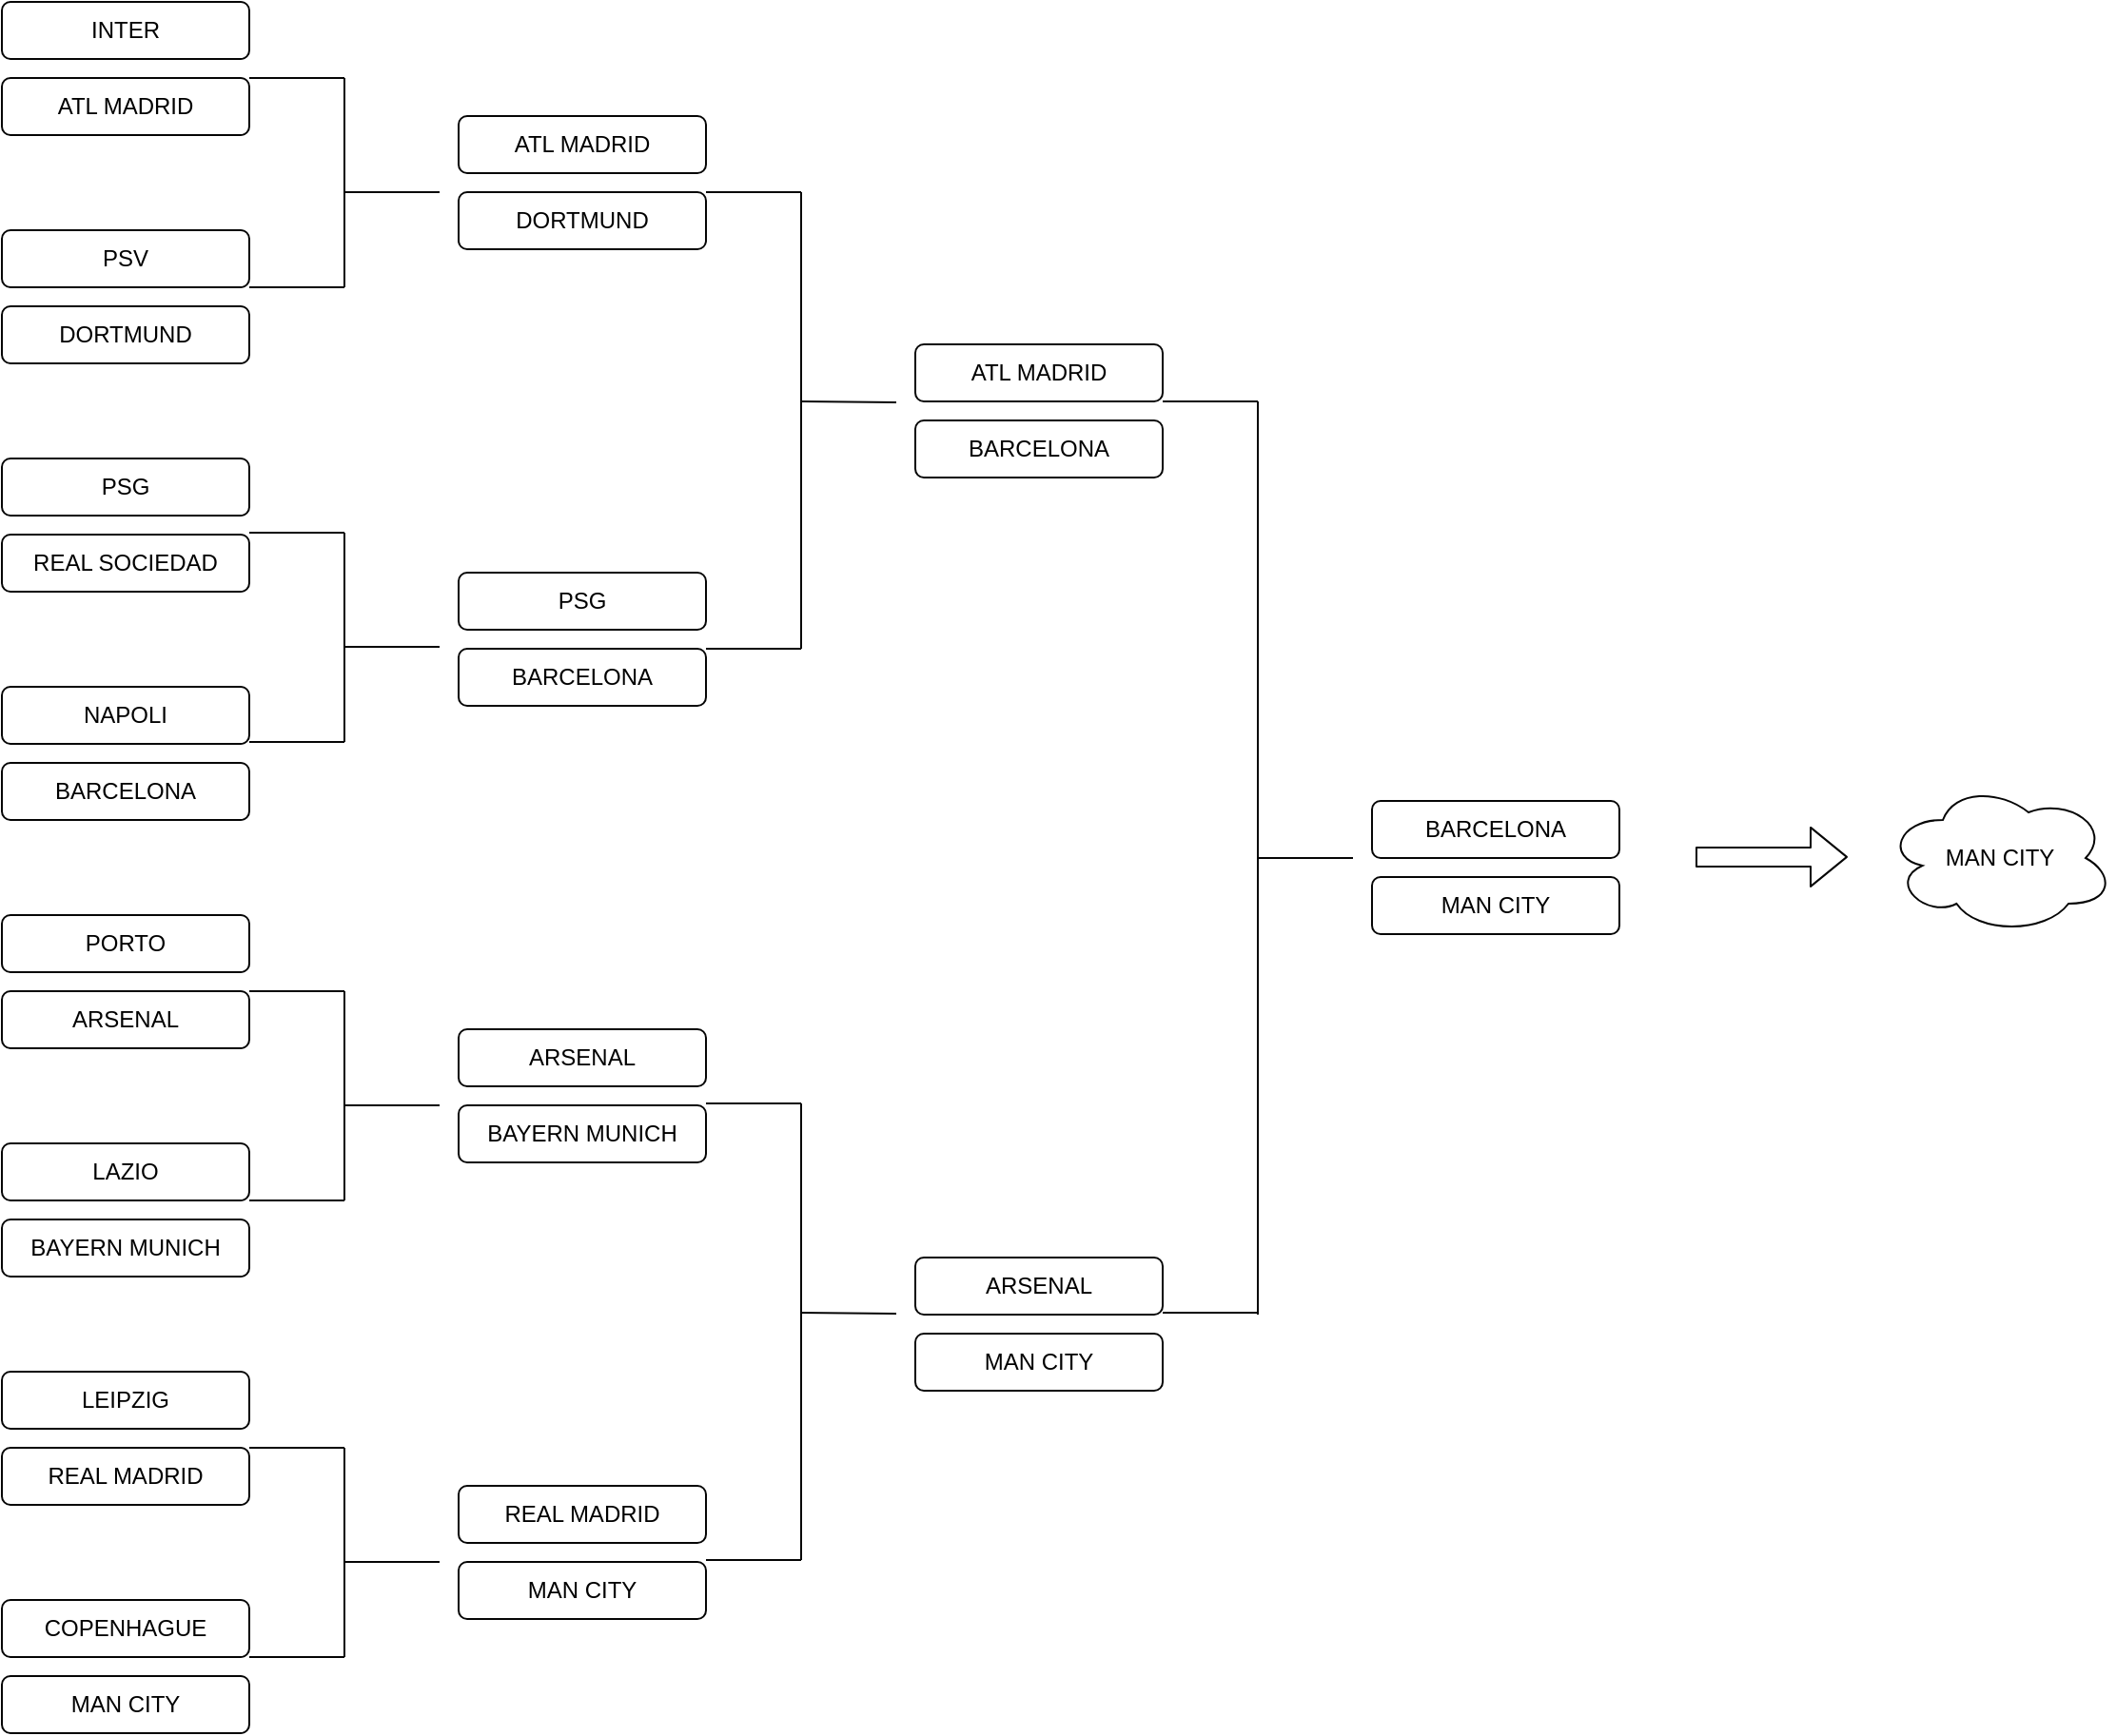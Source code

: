 <mxfile>
    <diagram id="hY15LEFI3b8U2UWqot9b" name="Page-1">
        <mxGraphModel dx="416" dy="419" grid="1" gridSize="10" guides="1" tooltips="1" connect="1" arrows="1" fold="1" page="1" pageScale="1" pageWidth="850" pageHeight="1100" math="0" shadow="0">
            <root>
                <mxCell id="0"/>
                <mxCell id="1" parent="0"/>
                <mxCell id="2" value="&lt;font&gt;INTER&lt;/font&gt;" style="rounded=1;whiteSpace=wrap;html=1;fillColor=#FFFFFF;strokeColor=#050505;fontColor=#000000;" parent="1" vertex="1">
                    <mxGeometry x="40" y="40" width="130" height="30" as="geometry"/>
                </mxCell>
                <mxCell id="3" value="ATL MADRID" style="rounded=1;whiteSpace=wrap;html=1;fillColor=#FFFFFF;strokeColor=#050505;fontColor=#000000;" parent="1" vertex="1">
                    <mxGeometry x="40" y="80" width="130" height="30" as="geometry"/>
                </mxCell>
                <mxCell id="4" value="PSV" style="rounded=1;whiteSpace=wrap;html=1;fillColor=#FFFFFF;strokeColor=#050505;fontColor=#000000;" parent="1" vertex="1">
                    <mxGeometry x="40" y="160" width="130" height="30" as="geometry"/>
                </mxCell>
                <mxCell id="5" value="DORTMUND" style="rounded=1;whiteSpace=wrap;html=1;fillColor=#FFFFFF;strokeColor=#050505;fontColor=#000000;" parent="1" vertex="1">
                    <mxGeometry x="40" y="200" width="130" height="30" as="geometry"/>
                </mxCell>
                <mxCell id="6" value="PSG" style="rounded=1;whiteSpace=wrap;html=1;fillColor=#FFFFFF;strokeColor=#050505;fontColor=#000000;" parent="1" vertex="1">
                    <mxGeometry x="40" y="280" width="130" height="30" as="geometry"/>
                </mxCell>
                <mxCell id="7" value="REAL SOCIEDAD" style="rounded=1;whiteSpace=wrap;html=1;fillColor=#FFFFFF;strokeColor=#050505;fontColor=#000000;" parent="1" vertex="1">
                    <mxGeometry x="40" y="320" width="130" height="30" as="geometry"/>
                </mxCell>
                <mxCell id="8" value="NAPOLI" style="rounded=1;whiteSpace=wrap;html=1;fillColor=#FFFFFF;strokeColor=#050505;fontColor=#000000;" parent="1" vertex="1">
                    <mxGeometry x="40" y="400" width="130" height="30" as="geometry"/>
                </mxCell>
                <mxCell id="9" value="BARCELONA" style="rounded=1;whiteSpace=wrap;html=1;fillColor=#FFFFFF;strokeColor=#050505;fontColor=#000000;" parent="1" vertex="1">
                    <mxGeometry x="40" y="440" width="130" height="30" as="geometry"/>
                </mxCell>
                <mxCell id="10" value="PORTO" style="rounded=1;whiteSpace=wrap;html=1;fillColor=#FFFFFF;strokeColor=#050505;fontColor=#000000;" parent="1" vertex="1">
                    <mxGeometry x="40" y="520" width="130" height="30" as="geometry"/>
                </mxCell>
                <mxCell id="11" value="ARSENAL" style="rounded=1;whiteSpace=wrap;html=1;fillColor=#FFFFFF;strokeColor=#050505;fontColor=#000000;" parent="1" vertex="1">
                    <mxGeometry x="40" y="560" width="130" height="30" as="geometry"/>
                </mxCell>
                <mxCell id="12" value="LAZIO" style="rounded=1;whiteSpace=wrap;html=1;fillColor=#FFFFFF;strokeColor=#050505;fontColor=#000000;" parent="1" vertex="1">
                    <mxGeometry x="40" y="640" width="130" height="30" as="geometry"/>
                </mxCell>
                <mxCell id="13" value="BAYERN MUNICH" style="rounded=1;whiteSpace=wrap;html=1;fillColor=#FFFFFF;strokeColor=#050505;fontColor=#000000;" parent="1" vertex="1">
                    <mxGeometry x="40" y="680" width="130" height="30" as="geometry"/>
                </mxCell>
                <mxCell id="14" value="LEIPZIG" style="rounded=1;whiteSpace=wrap;html=1;fillColor=#FFFFFF;strokeColor=#050505;fontColor=#000000;" parent="1" vertex="1">
                    <mxGeometry x="40" y="760" width="130" height="30" as="geometry"/>
                </mxCell>
                <mxCell id="15" value="REAL MADRID" style="rounded=1;whiteSpace=wrap;html=1;fillColor=#FFFFFF;strokeColor=#050505;fontColor=#000000;" parent="1" vertex="1">
                    <mxGeometry x="40" y="800" width="130" height="30" as="geometry"/>
                </mxCell>
                <mxCell id="16" value="COPENHAGUE" style="rounded=1;whiteSpace=wrap;html=1;fillColor=#FFFFFF;strokeColor=#050505;fontColor=#000000;" parent="1" vertex="1">
                    <mxGeometry x="40" y="880" width="130" height="30" as="geometry"/>
                </mxCell>
                <mxCell id="17" value="MAN CITY" style="rounded=1;whiteSpace=wrap;html=1;fillColor=#FFFFFF;strokeColor=#050505;fontColor=#000000;" parent="1" vertex="1">
                    <mxGeometry x="40" y="920" width="130" height="30" as="geometry"/>
                </mxCell>
                <mxCell id="18" value="ATL MADRID" style="rounded=1;whiteSpace=wrap;html=1;fillColor=#FFFFFF;strokeColor=#050505;fontColor=#000000;" parent="1" vertex="1">
                    <mxGeometry x="280" y="100" width="130" height="30" as="geometry"/>
                </mxCell>
                <mxCell id="19" value="DORTMUND" style="rounded=1;whiteSpace=wrap;html=1;fillColor=#FFFFFF;strokeColor=#050505;fontColor=#000000;" parent="1" vertex="1">
                    <mxGeometry x="280" y="140" width="130" height="30" as="geometry"/>
                </mxCell>
                <mxCell id="20" value="PSG" style="rounded=1;whiteSpace=wrap;html=1;fillColor=#FFFFFF;strokeColor=#050505;fontColor=#000000;" parent="1" vertex="1">
                    <mxGeometry x="280" y="340" width="130" height="30" as="geometry"/>
                </mxCell>
                <mxCell id="21" value="BARCELONA" style="rounded=1;whiteSpace=wrap;html=1;fillColor=#FFFFFF;strokeColor=#050505;fontColor=#000000;" parent="1" vertex="1">
                    <mxGeometry x="280" y="380" width="130" height="30" as="geometry"/>
                </mxCell>
                <mxCell id="22" value="ARSENAL" style="rounded=1;whiteSpace=wrap;html=1;fillColor=#FFFFFF;strokeColor=#050505;fontColor=#000000;" parent="1" vertex="1">
                    <mxGeometry x="280" y="580" width="130" height="30" as="geometry"/>
                </mxCell>
                <mxCell id="23" value="BAYERN MUNICH" style="rounded=1;whiteSpace=wrap;html=1;fillColor=#FFFFFF;strokeColor=#050505;fontColor=#000000;" parent="1" vertex="1">
                    <mxGeometry x="280" y="620" width="130" height="30" as="geometry"/>
                </mxCell>
                <mxCell id="24" value="REAL MADRID" style="rounded=1;whiteSpace=wrap;html=1;fillColor=#FFFFFF;strokeColor=#050505;fontColor=#000000;" parent="1" vertex="1">
                    <mxGeometry x="280" y="820" width="130" height="30" as="geometry"/>
                </mxCell>
                <mxCell id="25" value="MAN CITY" style="rounded=1;whiteSpace=wrap;html=1;fillColor=#FFFFFF;strokeColor=#050505;fontColor=#000000;" parent="1" vertex="1">
                    <mxGeometry x="280" y="860" width="130" height="30" as="geometry"/>
                </mxCell>
                <mxCell id="27" value="" style="endArrow=none;html=1;fillColor=#FFFFFF;strokeColor=#050505;fontColor=#000000;" parent="1" edge="1">
                    <mxGeometry width="50" height="50" relative="1" as="geometry">
                        <mxPoint x="220" y="80" as="sourcePoint"/>
                        <mxPoint x="170" y="80" as="targetPoint"/>
                    </mxGeometry>
                </mxCell>
                <mxCell id="28" value="" style="endArrow=none;html=1;fillColor=#FFFFFF;strokeColor=#050505;fontColor=#000000;" parent="1" edge="1">
                    <mxGeometry width="50" height="50" relative="1" as="geometry">
                        <mxPoint x="220" y="190" as="sourcePoint"/>
                        <mxPoint x="170" y="190" as="targetPoint"/>
                    </mxGeometry>
                </mxCell>
                <mxCell id="29" value="" style="endArrow=none;html=1;fillColor=#FFFFFF;strokeColor=#050505;fontColor=#000000;" parent="1" edge="1">
                    <mxGeometry width="50" height="50" relative="1" as="geometry">
                        <mxPoint x="220" y="190" as="sourcePoint"/>
                        <mxPoint x="220" y="80" as="targetPoint"/>
                    </mxGeometry>
                </mxCell>
                <mxCell id="30" value="" style="endArrow=none;html=1;fillColor=#FFFFFF;strokeColor=#050505;fontColor=#000000;" parent="1" edge="1">
                    <mxGeometry width="50" height="50" relative="1" as="geometry">
                        <mxPoint x="220" y="140" as="sourcePoint"/>
                        <mxPoint x="270" y="140" as="targetPoint"/>
                    </mxGeometry>
                </mxCell>
                <mxCell id="31" value="" style="endArrow=none;html=1;fillColor=#FFFFFF;strokeColor=#050505;fontColor=#000000;" parent="1" edge="1">
                    <mxGeometry width="50" height="50" relative="1" as="geometry">
                        <mxPoint x="220" y="319" as="sourcePoint"/>
                        <mxPoint x="170" y="319" as="targetPoint"/>
                    </mxGeometry>
                </mxCell>
                <mxCell id="32" value="" style="endArrow=none;html=1;fillColor=#FFFFFF;strokeColor=#050505;fontColor=#000000;" parent="1" edge="1">
                    <mxGeometry width="50" height="50" relative="1" as="geometry">
                        <mxPoint x="220" y="429" as="sourcePoint"/>
                        <mxPoint x="170" y="429" as="targetPoint"/>
                    </mxGeometry>
                </mxCell>
                <mxCell id="33" value="" style="endArrow=none;html=1;fillColor=#FFFFFF;strokeColor=#050505;fontColor=#000000;" parent="1" edge="1">
                    <mxGeometry width="50" height="50" relative="1" as="geometry">
                        <mxPoint x="220" y="429" as="sourcePoint"/>
                        <mxPoint x="220" y="319" as="targetPoint"/>
                    </mxGeometry>
                </mxCell>
                <mxCell id="34" value="" style="endArrow=none;html=1;fillColor=#FFFFFF;strokeColor=#050505;fontColor=#000000;" parent="1" edge="1">
                    <mxGeometry width="50" height="50" relative="1" as="geometry">
                        <mxPoint x="220" y="379" as="sourcePoint"/>
                        <mxPoint x="270" y="379" as="targetPoint"/>
                    </mxGeometry>
                </mxCell>
                <mxCell id="39" value="" style="endArrow=none;html=1;fillColor=#FFFFFF;strokeColor=#050505;fontColor=#000000;" parent="1" edge="1">
                    <mxGeometry width="50" height="50" relative="1" as="geometry">
                        <mxPoint x="220" y="560" as="sourcePoint"/>
                        <mxPoint x="170" y="560" as="targetPoint"/>
                    </mxGeometry>
                </mxCell>
                <mxCell id="40" value="" style="endArrow=none;html=1;fillColor=#FFFFFF;strokeColor=#050505;fontColor=#000000;" parent="1" edge="1">
                    <mxGeometry width="50" height="50" relative="1" as="geometry">
                        <mxPoint x="220" y="670" as="sourcePoint"/>
                        <mxPoint x="170" y="670" as="targetPoint"/>
                    </mxGeometry>
                </mxCell>
                <mxCell id="41" value="" style="endArrow=none;html=1;fillColor=#FFFFFF;strokeColor=#050505;fontColor=#000000;" parent="1" edge="1">
                    <mxGeometry width="50" height="50" relative="1" as="geometry">
                        <mxPoint x="220" y="670" as="sourcePoint"/>
                        <mxPoint x="220" y="560" as="targetPoint"/>
                    </mxGeometry>
                </mxCell>
                <mxCell id="42" value="" style="endArrow=none;html=1;fillColor=#FFFFFF;strokeColor=#050505;fontColor=#000000;" parent="1" edge="1">
                    <mxGeometry width="50" height="50" relative="1" as="geometry">
                        <mxPoint x="220" y="620" as="sourcePoint"/>
                        <mxPoint x="270" y="620" as="targetPoint"/>
                    </mxGeometry>
                </mxCell>
                <mxCell id="43" value="" style="endArrow=none;html=1;fillColor=#FFFFFF;strokeColor=#050505;fontColor=#000000;" parent="1" edge="1">
                    <mxGeometry width="50" height="50" relative="1" as="geometry">
                        <mxPoint x="220" y="800" as="sourcePoint"/>
                        <mxPoint x="170" y="800" as="targetPoint"/>
                    </mxGeometry>
                </mxCell>
                <mxCell id="44" value="" style="endArrow=none;html=1;fillColor=#FFFFFF;strokeColor=#050505;fontColor=#000000;" parent="1" edge="1">
                    <mxGeometry width="50" height="50" relative="1" as="geometry">
                        <mxPoint x="220" y="910" as="sourcePoint"/>
                        <mxPoint x="170" y="910" as="targetPoint"/>
                    </mxGeometry>
                </mxCell>
                <mxCell id="45" value="" style="endArrow=none;html=1;fillColor=#FFFFFF;strokeColor=#050505;fontColor=#000000;" parent="1" edge="1">
                    <mxGeometry width="50" height="50" relative="1" as="geometry">
                        <mxPoint x="220" y="910" as="sourcePoint"/>
                        <mxPoint x="220" y="800" as="targetPoint"/>
                    </mxGeometry>
                </mxCell>
                <mxCell id="46" value="" style="endArrow=none;html=1;fillColor=#FFFFFF;strokeColor=#050505;fontColor=#000000;" parent="1" edge="1">
                    <mxGeometry width="50" height="50" relative="1" as="geometry">
                        <mxPoint x="220" y="860" as="sourcePoint"/>
                        <mxPoint x="270" y="860" as="targetPoint"/>
                    </mxGeometry>
                </mxCell>
                <mxCell id="47" value="ATL MADRID" style="rounded=1;whiteSpace=wrap;html=1;fillColor=#FFFFFF;strokeColor=#050505;fontColor=#000000;" parent="1" vertex="1">
                    <mxGeometry x="520" y="220" width="130" height="30" as="geometry"/>
                </mxCell>
                <mxCell id="48" value="BARCELONA" style="rounded=1;whiteSpace=wrap;html=1;fillColor=#FFFFFF;strokeColor=#050505;fontColor=#000000;" parent="1" vertex="1">
                    <mxGeometry x="520" y="260" width="130" height="30" as="geometry"/>
                </mxCell>
                <mxCell id="49" value="ARSENAL" style="rounded=1;whiteSpace=wrap;html=1;fillColor=#FFFFFF;strokeColor=#050505;fontColor=#000000;" parent="1" vertex="1">
                    <mxGeometry x="520" y="700" width="130" height="30" as="geometry"/>
                </mxCell>
                <mxCell id="50" value="MAN CITY" style="rounded=1;whiteSpace=wrap;html=1;fillColor=#FFFFFF;strokeColor=#050505;fontColor=#000000;" parent="1" vertex="1">
                    <mxGeometry x="520" y="740" width="130" height="30" as="geometry"/>
                </mxCell>
                <mxCell id="52" value="" style="endArrow=none;html=1;fillColor=#FFFFFF;strokeColor=#050505;fontColor=#000000;" parent="1" edge="1">
                    <mxGeometry width="50" height="50" relative="1" as="geometry">
                        <mxPoint x="410" y="140" as="sourcePoint"/>
                        <mxPoint x="460" y="140" as="targetPoint"/>
                    </mxGeometry>
                </mxCell>
                <mxCell id="53" value="" style="endArrow=none;html=1;fillColor=#FFFFFF;strokeColor=#050505;fontColor=#000000;" parent="1" edge="1">
                    <mxGeometry width="50" height="50" relative="1" as="geometry">
                        <mxPoint x="410" y="380" as="sourcePoint"/>
                        <mxPoint x="460" y="380" as="targetPoint"/>
                    </mxGeometry>
                </mxCell>
                <mxCell id="54" value="" style="endArrow=none;html=1;fillColor=#FFFFFF;strokeColor=#050505;fontColor=#000000;" parent="1" edge="1">
                    <mxGeometry width="50" height="50" relative="1" as="geometry">
                        <mxPoint x="460" y="380" as="sourcePoint"/>
                        <mxPoint x="460" y="140" as="targetPoint"/>
                    </mxGeometry>
                </mxCell>
                <mxCell id="55" value="" style="endArrow=none;html=1;fillColor=#FFFFFF;strokeColor=#050505;fontColor=#000000;" parent="1" edge="1">
                    <mxGeometry width="50" height="50" relative="1" as="geometry">
                        <mxPoint x="460" y="250" as="sourcePoint"/>
                        <mxPoint x="510" y="250.5" as="targetPoint"/>
                    </mxGeometry>
                </mxCell>
                <mxCell id="56" value="" style="endArrow=none;html=1;fillColor=#FFFFFF;strokeColor=#050505;fontColor=#000000;" parent="1" edge="1">
                    <mxGeometry width="50" height="50" relative="1" as="geometry">
                        <mxPoint x="410" y="619" as="sourcePoint"/>
                        <mxPoint x="460" y="619" as="targetPoint"/>
                    </mxGeometry>
                </mxCell>
                <mxCell id="57" value="" style="endArrow=none;html=1;fillColor=#FFFFFF;strokeColor=#050505;fontColor=#000000;" parent="1" edge="1">
                    <mxGeometry width="50" height="50" relative="1" as="geometry">
                        <mxPoint x="410" y="859" as="sourcePoint"/>
                        <mxPoint x="460" y="859" as="targetPoint"/>
                    </mxGeometry>
                </mxCell>
                <mxCell id="58" value="" style="endArrow=none;html=1;fillColor=#FFFFFF;strokeColor=#050505;fontColor=#000000;" parent="1" edge="1">
                    <mxGeometry width="50" height="50" relative="1" as="geometry">
                        <mxPoint x="460" y="859" as="sourcePoint"/>
                        <mxPoint x="460" y="619" as="targetPoint"/>
                    </mxGeometry>
                </mxCell>
                <mxCell id="59" value="" style="endArrow=none;html=1;fillColor=#FFFFFF;strokeColor=#050505;fontColor=#000000;" parent="1" edge="1">
                    <mxGeometry width="50" height="50" relative="1" as="geometry">
                        <mxPoint x="460" y="729" as="sourcePoint"/>
                        <mxPoint x="510" y="729.5" as="targetPoint"/>
                    </mxGeometry>
                </mxCell>
                <mxCell id="60" value="BARCELONA" style="rounded=1;whiteSpace=wrap;html=1;fillColor=#FFFFFF;strokeColor=#050505;fontColor=#000000;" parent="1" vertex="1">
                    <mxGeometry x="760" y="460" width="130" height="30" as="geometry"/>
                </mxCell>
                <mxCell id="61" value="MAN CITY" style="rounded=1;whiteSpace=wrap;html=1;fillColor=#FFFFFF;strokeColor=#050505;fontColor=#000000;" parent="1" vertex="1">
                    <mxGeometry x="760" y="500" width="130" height="30" as="geometry"/>
                </mxCell>
                <mxCell id="62" value="" style="endArrow=none;html=1;fillColor=#FFFFFF;strokeColor=#050505;fontColor=#000000;" parent="1" edge="1">
                    <mxGeometry width="50" height="50" relative="1" as="geometry">
                        <mxPoint x="650" y="250" as="sourcePoint"/>
                        <mxPoint x="700" y="250" as="targetPoint"/>
                    </mxGeometry>
                </mxCell>
                <mxCell id="63" value="" style="endArrow=none;html=1;fillColor=#FFFFFF;strokeColor=#050505;fontColor=#000000;" parent="1" edge="1">
                    <mxGeometry width="50" height="50" relative="1" as="geometry">
                        <mxPoint x="650" y="729" as="sourcePoint"/>
                        <mxPoint x="700" y="729" as="targetPoint"/>
                    </mxGeometry>
                </mxCell>
                <mxCell id="64" value="" style="endArrow=none;html=1;fillColor=#FFFFFF;strokeColor=#050505;fontColor=#000000;" parent="1" edge="1">
                    <mxGeometry width="50" height="50" relative="1" as="geometry">
                        <mxPoint x="700" y="730" as="sourcePoint"/>
                        <mxPoint x="700" y="250" as="targetPoint"/>
                    </mxGeometry>
                </mxCell>
                <mxCell id="65" value="" style="endArrow=none;html=1;fillColor=#FFFFFF;strokeColor=#050505;fontColor=#000000;" parent="1" edge="1">
                    <mxGeometry width="50" height="50" relative="1" as="geometry">
                        <mxPoint x="700" y="490" as="sourcePoint"/>
                        <mxPoint x="750" y="490" as="targetPoint"/>
                    </mxGeometry>
                </mxCell>
                <mxCell id="66" value="MAN CITY" style="ellipse;shape=cloud;whiteSpace=wrap;html=1;fillColor=#FFFFFF;strokeColor=#050505;fontColor=#000000;" parent="1" vertex="1">
                    <mxGeometry x="1030" y="450" width="120" height="80" as="geometry"/>
                </mxCell>
                <mxCell id="67" value="" style="shape=flexArrow;endArrow=classic;html=1;fillColor=#FFFFFF;strokeColor=#050505;fontColor=#000000;" parent="1" edge="1">
                    <mxGeometry width="50" height="50" relative="1" as="geometry">
                        <mxPoint x="930" y="489.44" as="sourcePoint"/>
                        <mxPoint x="1010" y="489.44" as="targetPoint"/>
                    </mxGeometry>
                </mxCell>
            </root>
        </mxGraphModel>
    </diagram>
</mxfile>
